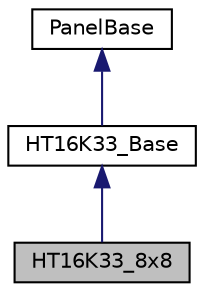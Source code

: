 digraph "HT16K33_8x8"
{
 // LATEX_PDF_SIZE
  edge [fontname="Helvetica",fontsize="10",labelfontname="Helvetica",labelfontsize="10"];
  node [fontname="Helvetica",fontsize="10",shape=record];
  Node1 [label="HT16K33_8x8",height=0.2,width=0.4,color="black", fillcolor="grey75", style="filled", fontcolor="black",tooltip="8x8サイズのLEDパネルクラス"];
  Node2 -> Node1 [dir="back",color="midnightblue",fontsize="10",style="solid",fontname="Helvetica"];
  Node2 [label="HT16K33_Base",height=0.2,width=0.4,color="black", fillcolor="white", style="filled",URL="$classHT16K33__Base.html",tooltip="Base class of HT16K33."];
  Node3 -> Node2 [dir="back",color="midnightblue",fontsize="10",style="solid",fontname="Helvetica"];
  Node3 [label="PanelBase",height=0.2,width=0.4,color="black", fillcolor="white", style="filled",URL="$classPanelBase.html",tooltip="1枚のLEDパネルを表すクラス"];
}
